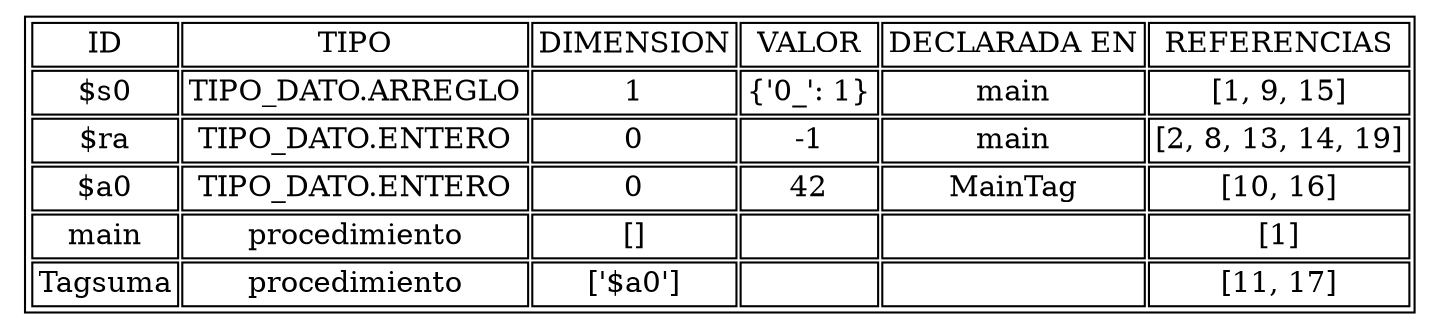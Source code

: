 digraph g {
	node [height=.1 shape=plaintext]
	table [label=<<TABLE>
                            <TR>
                                <TD>ID</TD>
                                <TD>TIPO</TD>
                                <TD>DIMENSION</TD>
                                <TD>VALOR</TD>
                                <TD>DECLARADA EN</TD>
                                <TD>REFERENCIAS</TD>
                            </TR><TR><TD>$s0</TD><TD>TIPO_DATO.ARREGLO</TD><TD>1</TD><TD>{'0_': 1}</TD><TD>main</TD><TD>[1, 9, 15]</TD></TR><TR><TD>$ra</TD><TD>TIPO_DATO.ENTERO</TD><TD>0</TD><TD>-1</TD><TD>main</TD><TD>[2, 8, 13, 14, 19]</TD></TR><TR><TD>$a0</TD><TD>TIPO_DATO.ENTERO</TD><TD>0</TD><TD>42</TD><TD>MainTag</TD><TD>[10, 16]</TD></TR><TR><TD>main</TD><TD>procedimiento</TD><TD>[]</TD><TD></TD><TD></TD><TD>[1]</TD></TR><TR><TD>Tagsuma</TD><TD>procedimiento</TD><TD>['$a0']</TD><TD></TD><TD></TD><TD>[11, 17]</TD></TR></TABLE>>]
}
